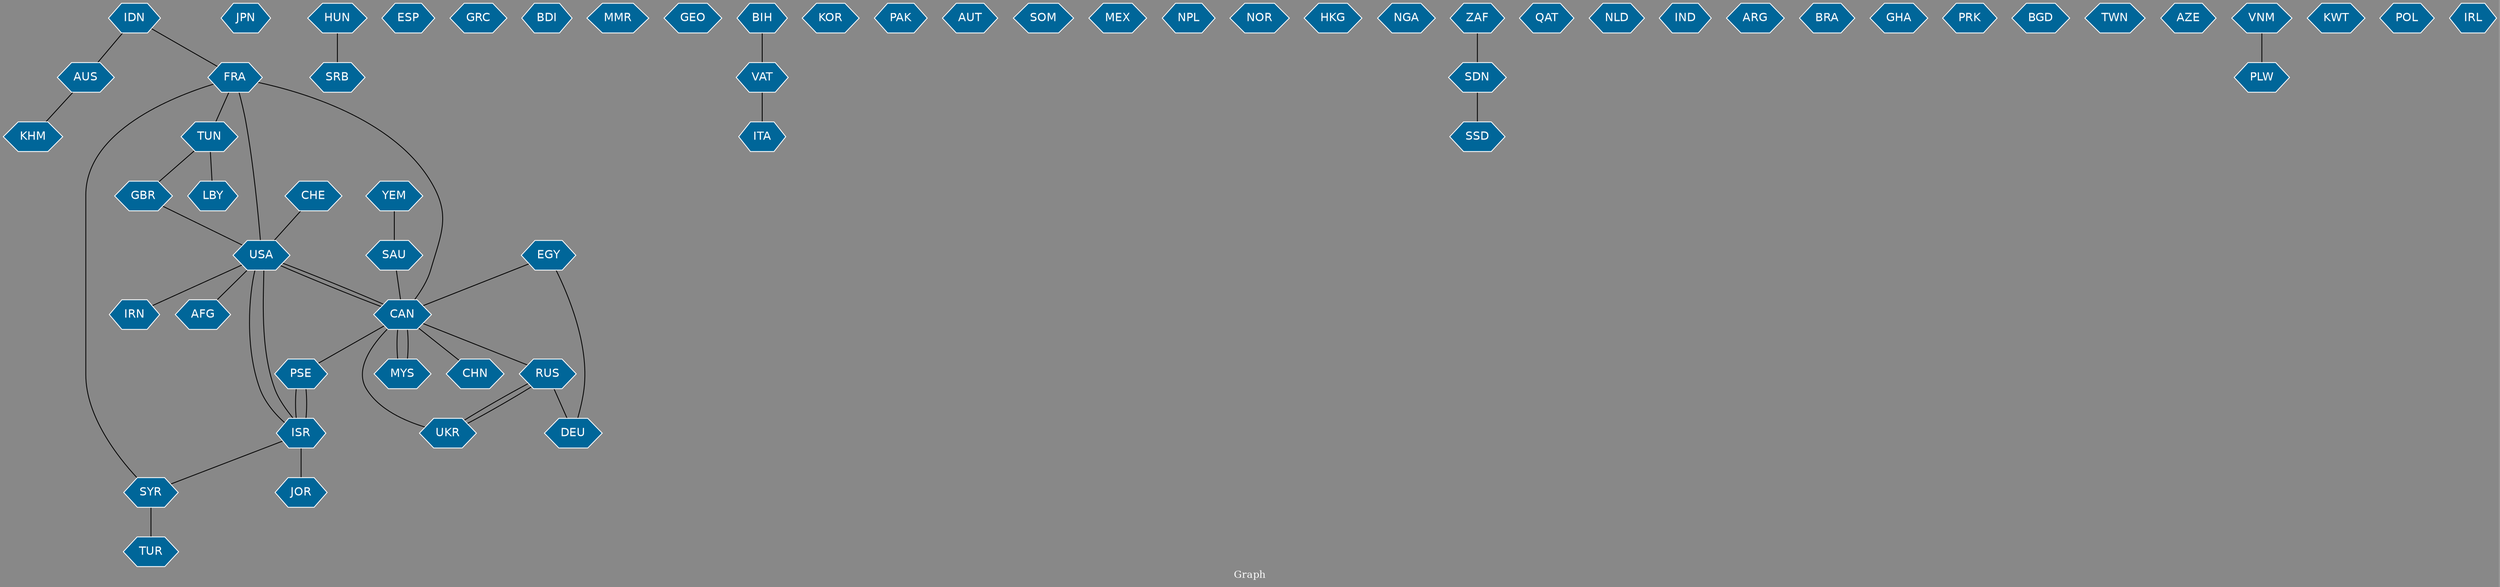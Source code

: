 // Countries together in item graph
graph {
	graph [bgcolor="#888888" fontcolor=white fontsize=12 label="Graph" outputorder=edgesfirst overlap=prism]
	node [color=white fillcolor="#006699" fontcolor=white fontname=Helvetica shape=hexagon style=filled]
	edge [arrowhead=open color=black fontcolor=white fontname=Courier fontsize=12]
		AUS [label=AUS]
		MYS [label=MYS]
		EGY [label=EGY]
		SYR [label=SYR]
		TUR [label=TUR]
		GBR [label=GBR]
		USA [label=USA]
		CHN [label=CHN]
		CAN [label=CAN]
		RUS [label=RUS]
		JPN [label=JPN]
		FRA [label=FRA]
		HUN [label=HUN]
		AFG [label=AFG]
		ESP [label=ESP]
		PSE [label=PSE]
		ISR [label=ISR]
		TUN [label=TUN]
		LBY [label=LBY]
		GRC [label=GRC]
		BDI [label=BDI]
		MMR [label=MMR]
		GEO [label=GEO]
		VAT [label=VAT]
		KOR [label=KOR]
		SAU [label=SAU]
		UKR [label=UKR]
		ITA [label=ITA]
		PAK [label=PAK]
		BIH [label=BIH]
		AUT [label=AUT]
		SOM [label=SOM]
		MEX [label=MEX]
		NPL [label=NPL]
		NOR [label=NOR]
		YEM [label=YEM]
		HKG [label=HKG]
		NGA [label=NGA]
		ZAF [label=ZAF]
		QAT [label=QAT]
		NLD [label=NLD]
		SDN [label=SDN]
		DEU [label=DEU]
		IND [label=IND]
		JOR [label=JOR]
		KHM [label=KHM]
		ARG [label=ARG]
		IDN [label=IDN]
		BRA [label=BRA]
		SSD [label=SSD]
		SRB [label=SRB]
		GHA [label=GHA]
		IRN [label=IRN]
		PRK [label=PRK]
		BGD [label=BGD]
		TWN [label=TWN]
		AZE [label=AZE]
		VNM [label=VNM]
		PLW [label=PLW]
		CHE [label=CHE]
		KWT [label=KWT]
		POL [label=POL]
		IRL [label=IRL]
			TUN -- GBR [weight=1]
			USA -- ISR [weight=1]
			SAU -- CAN [weight=2]
			ISR -- PSE [weight=1]
			SYR -- TUR [weight=3]
			UKR -- RUS [weight=1]
			USA -- CAN [weight=2]
			CAN -- MYS [weight=2]
			ISR -- SYR [weight=1]
			CAN -- USA [weight=1]
			HUN -- SRB [weight=1]
			UKR -- CAN [weight=2]
			EGY -- DEU [weight=1]
			BIH -- VAT [weight=1]
			ISR -- JOR [weight=1]
			MYS -- CAN [weight=4]
			TUN -- LBY [weight=1]
			FRA -- SYR [weight=1]
			CAN -- CHN [weight=1]
			CAN -- RUS [weight=1]
			CAN -- PSE [weight=1]
			VAT -- ITA [weight=1]
			CHE -- USA [weight=1]
			CAN -- FRA [weight=1]
			IDN -- FRA [weight=1]
			RUS -- DEU [weight=1]
			USA -- FRA [weight=2]
			PSE -- ISR [weight=6]
			USA -- AFG [weight=1]
			ISR -- USA [weight=1]
			ZAF -- SDN [weight=1]
			SDN -- SSD [weight=1]
			RUS -- UKR [weight=1]
			EGY -- CAN [weight=1]
			IDN -- AUS [weight=1]
			FRA -- TUN [weight=1]
			GBR -- USA [weight=1]
			USA -- IRN [weight=1]
			VNM -- PLW [weight=1]
			AUS -- KHM [weight=1]
			YEM -- SAU [weight=1]
}